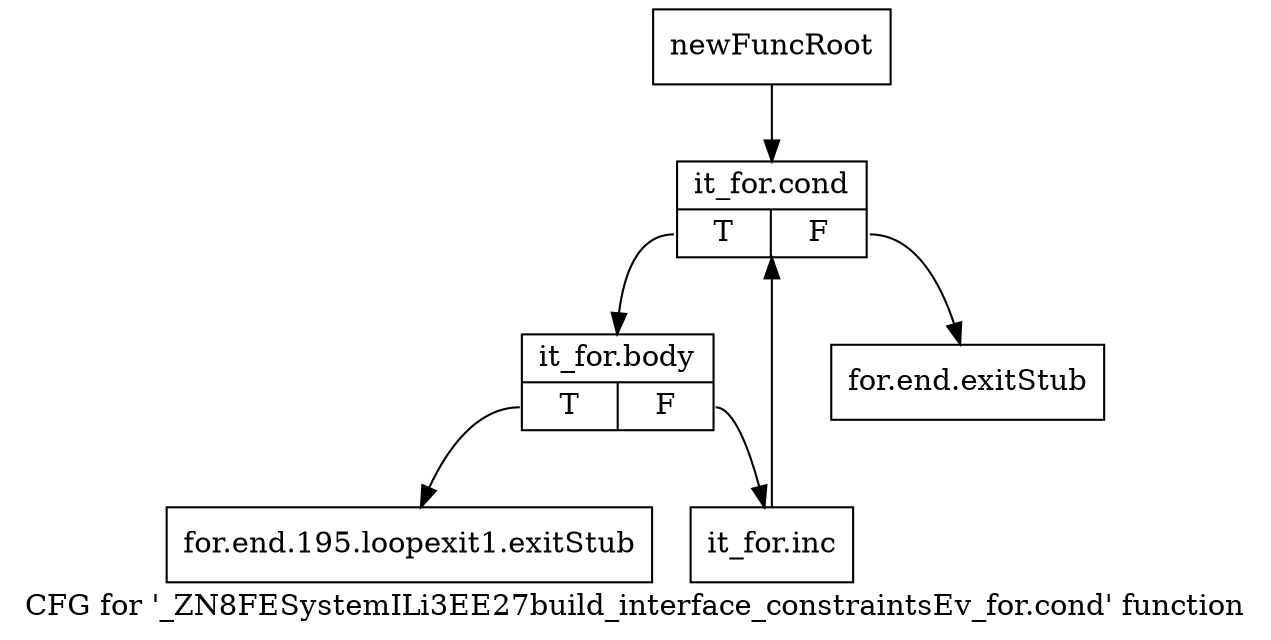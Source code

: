 digraph "CFG for '_ZN8FESystemILi3EE27build_interface_constraintsEv_for.cond' function" {
	label="CFG for '_ZN8FESystemILi3EE27build_interface_constraintsEv_for.cond' function";

	Node0x91ef450 [shape=record,label="{newFuncRoot}"];
	Node0x91ef450 -> Node0x91ef540;
	Node0x91ef4a0 [shape=record,label="{for.end.exitStub}"];
	Node0x91ef4f0 [shape=record,label="{for.end.195.loopexit1.exitStub}"];
	Node0x91ef540 [shape=record,label="{it_for.cond|{<s0>T|<s1>F}}"];
	Node0x91ef540:s0 -> Node0x91ef590;
	Node0x91ef540:s1 -> Node0x91ef4a0;
	Node0x91ef590 [shape=record,label="{it_for.body|{<s0>T|<s1>F}}"];
	Node0x91ef590:s0 -> Node0x91ef4f0;
	Node0x91ef590:s1 -> Node0x91ef5e0;
	Node0x91ef5e0 [shape=record,label="{it_for.inc}"];
	Node0x91ef5e0 -> Node0x91ef540;
}
